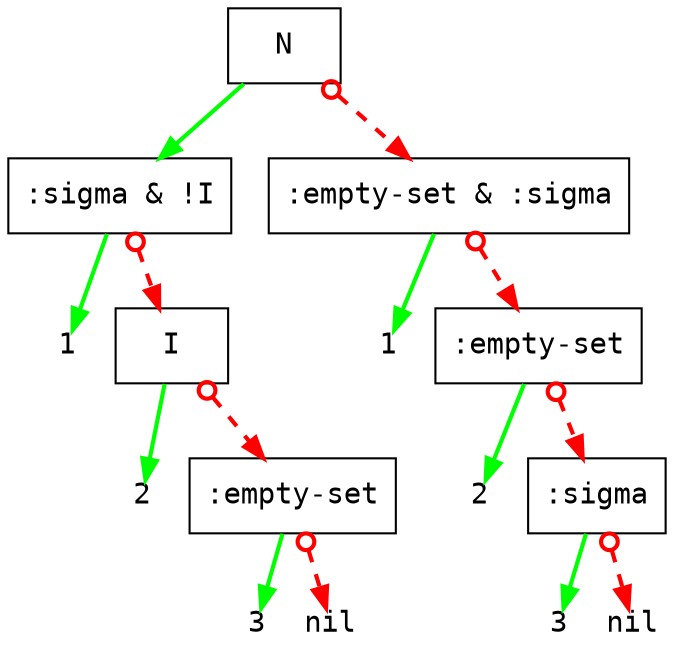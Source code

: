 digraph G {
node [ fontsize=14];
bgcolor="#ffffff00" # RGBA (with alpha)

8 [shape=box,label="N",fontname="Courier"]

8 -> n1p [style=solid,color=green,penwidth=2]
8 -> n1n [style=dashed,color=red,penwidth=2,arrowhead=normal,arrowtail=odot,dir=both]

{rank=same n1p n1n }

n1p [shape=box,label=":sigma & !I",fontname="Courier"]
n2p [shape=plain,label="1",fontname="Courier"]
n3p [shape=box,label="I",fontname="Courier"]
n4p [shape=plain,label="2",fontname="Courier"]
n5p [shape=box,label=":empty-set",fontname="Courier"]
n6p [shape=plain,label="3",fontname="Courier"]
n7p [shape=plain,label="nil",fontname="Courier"]
{rank=same n2p n3p }
{rank=same n4p n5p }
{rank=same n6p n7p }

n1p -> n2p [style=solid,color=green,penwidth=2]
n1p -> n3p [style=dashed,color=red,penwidth=2,arrowhead=normal,arrowtail=odot,dir=both]

n3p -> n4p [style=solid,color=green,penwidth=2]
n3p -> n5p [style=dashed,color=red,penwidth=2,arrowhead=normal,arrowtail=odot,dir=both]

n5p -> n6p [style=solid,color=green,penwidth=2]
n5p -> n7p [style=dashed,color=red,penwidth=2,arrowhead=normal,arrowtail=odot,dir=both]


n1n [shape=box,label=":empty-set & :sigma",fontname="Courier"]
n2n [shape=plain,label="1",fontname="Courier"]
n3n [shape=box,label=":empty-set",fontname="Courier"]
n4n [shape=plain,label="2",fontname="Courier"]
n5n [shape=box,label=":sigma",fontname="Courier"]
n6n [shape=plain,label="3",fontname="Courier"]
n7n [shape=plain,label="nil",fontname="Courier"]
{rank=same n2n n3n }
{rank=same n4n n5n }
{rank=same n6n n7n }

n1n -> n2n [style=solid,color=green,penwidth=2]
n1n -> n3n [style=dashed,color=red,penwidth=2,arrowhead=normal,arrowtail=odot,dir=both]

n3n -> n4n [style=solid,color=green,penwidth=2]
n3n -> n5n [style=dashed,color=red,penwidth=2,arrowhead=normal,arrowtail=odot,dir=both]

n5n -> n6n [style=solid,color=green,penwidth=2]
n5n -> n7n [style=dashed,color=red,penwidth=2,arrowhead=normal,arrowtail=odot,dir=both]

}